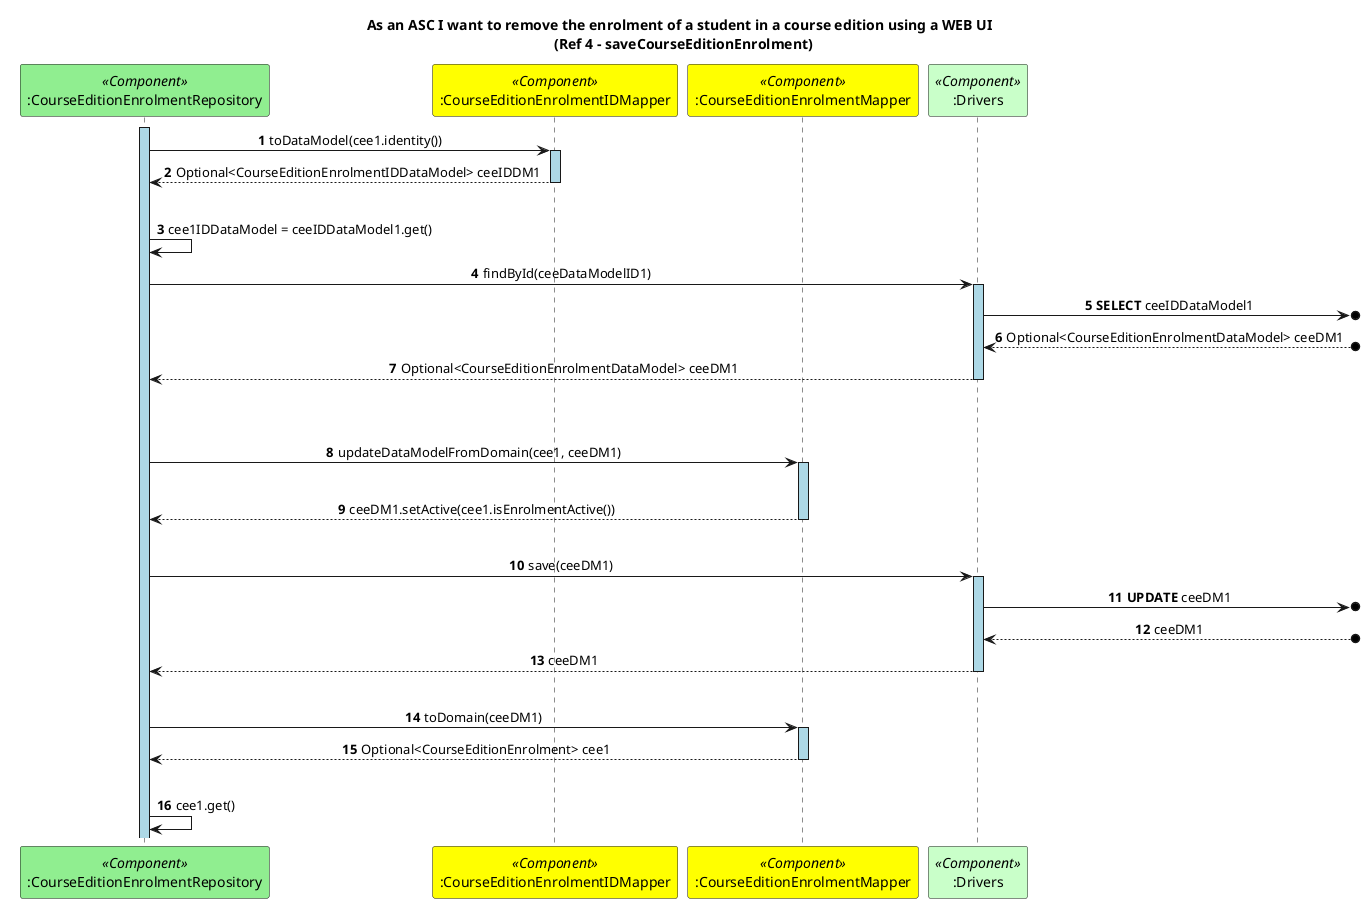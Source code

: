 @startuml
autonumber

title As an ASC I want to remove the enrolment of a student in a course edition using a WEB UI \n (Ref 4 - saveCourseEditionEnrolment)

skinparam sequenceMessageAlign center
skinparam sequenceLifeLineBackgroundColor lightblue

participant ":CourseEditionEnrolmentRepository" as CEER <<Component>> #lightgreen
participant ":CourseEditionEnrolmentIDMapper" as CEEIDM <<Component>> #yellow
participant ":CourseEditionEnrolmentMapper" as CEEM <<Component>> #yellow
participant ":Drivers" as D <<Component>> #technology

activate CEER
CEER -> CEEIDM ++ : toDataModel(cee1.identity())
CEER <-- CEEIDM -- : Optional<CourseEditionEnrolmentIDDataModel> ceeIDDM1
deactivate CEEIDM
|||
CEER -> CEER : cee1IDDataModel = ceeIDDataModel1.get()
CEER -> D ++: findById(ceeDataModelID1)
D ->o] : **SELECT** ceeIDDataModel1
D <--o] : Optional<CourseEditionEnrolmentDataModel> ceeDM1
CEER <-- D -- : Optional<CourseEditionEnrolmentDataModel> ceeDM1
|||
alt existingDataModelOpt.isPresent() (Update existing)
    CEER -> CEEM ++ : updateDataModelFromDomain(cee1, ceeDM1)
    |||
    CEER <-- CEEM -- : ceeDM1.setActive(cee1.isEnrolmentActive())


deactivate CEEM
|||
CEER -> D ++ : save(ceeDM1)
D ->o] : **UPDATE** ceeDM1
D <--o] : ceeDM1
D --> CEER -- : ceeDM1
|||
CEER -> CEEM ++ : toDomain(ceeDM1)
CEER <-- CEEM -- : Optional<CourseEditionEnrolment> cee1
|||
CEER -> CEER : cee1.get()
@enduml